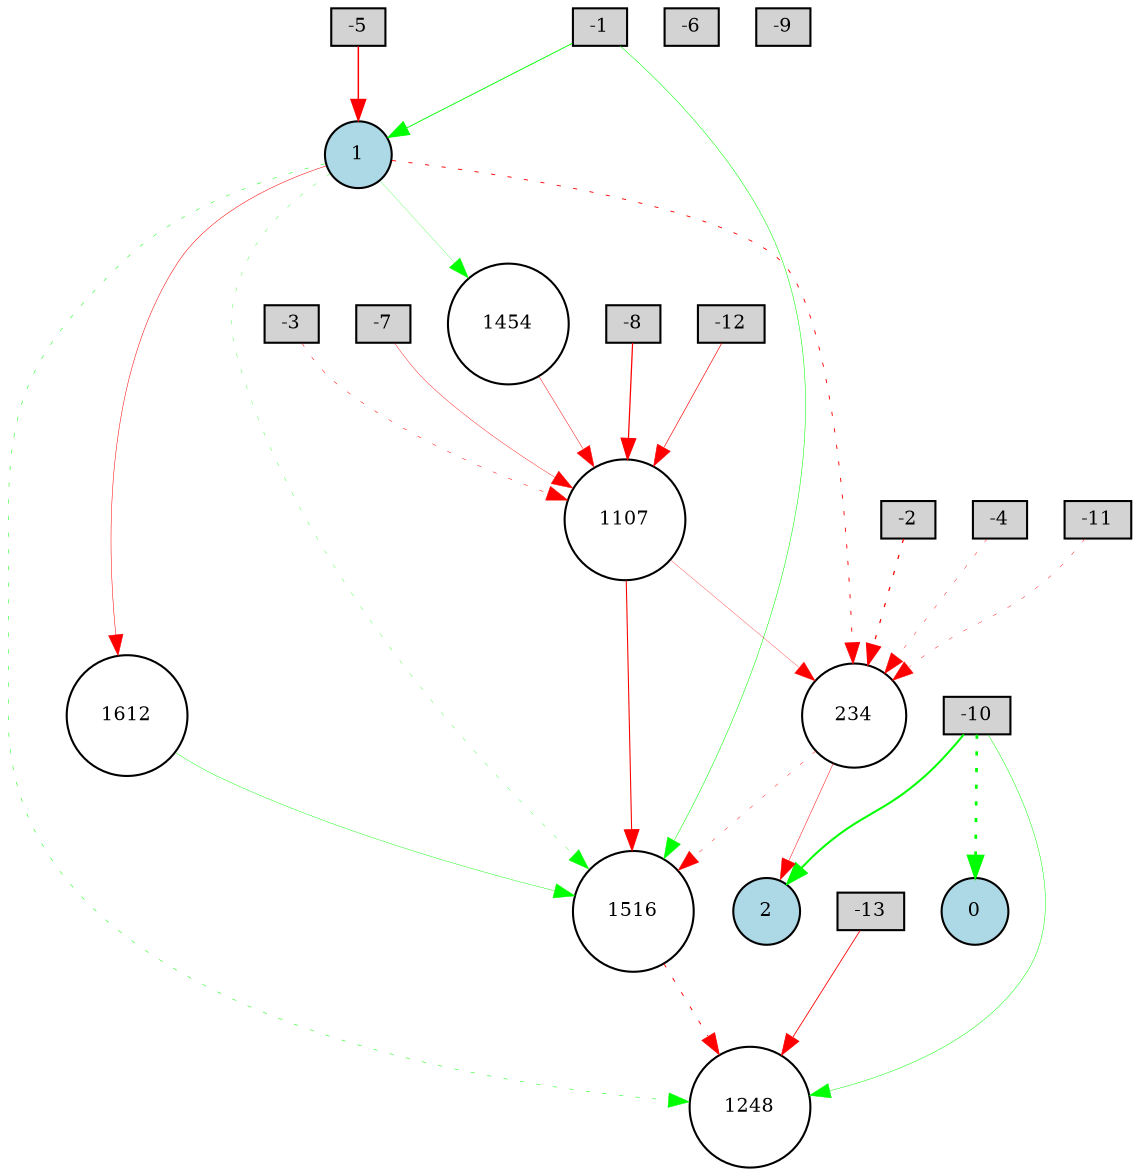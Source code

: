 digraph {
	node [fontsize=9 height=0.2 shape=circle width=0.2]
	-1 [fillcolor=lightgray shape=box style=filled]
	-2 [fillcolor=lightgray shape=box style=filled]
	-3 [fillcolor=lightgray shape=box style=filled]
	-4 [fillcolor=lightgray shape=box style=filled]
	-5 [fillcolor=lightgray shape=box style=filled]
	-6 [fillcolor=lightgray shape=box style=filled]
	-7 [fillcolor=lightgray shape=box style=filled]
	-8 [fillcolor=lightgray shape=box style=filled]
	-9 [fillcolor=lightgray shape=box style=filled]
	-10 [fillcolor=lightgray shape=box style=filled]
	-11 [fillcolor=lightgray shape=box style=filled]
	-12 [fillcolor=lightgray shape=box style=filled]
	-13 [fillcolor=lightgray shape=box style=filled]
	0 [fillcolor=lightblue style=filled]
	1 [fillcolor=lightblue style=filled]
	2 [fillcolor=lightblue style=filled]
	1248 [fillcolor=white style=filled]
	234 [fillcolor=white style=filled]
	1516 [fillcolor=white style=filled]
	1612 [fillcolor=white style=filled]
	1454 [fillcolor=white style=filled]
	1107 [fillcolor=white style=filled]
	-2 -> 234 [color=red penwidth=0.5865224737386405 style=dotted]
	-4 -> 234 [color=red penwidth=0.19568752702310233 style=dotted]
	-11 -> 234 [color=red penwidth=0.2043029550566891 style=dotted]
	234 -> 2 [color=red penwidth=0.22954285940026295 style=solid]
	1 -> 234 [color=red penwidth=0.43479121529881126 style=dotted]
	-10 -> 2 [color=green penwidth=0.9755497258432317 style=solid]
	-3 -> 1107 [color=red penwidth=0.24099717123234438 style=dotted]
	1107 -> 234 [color=red penwidth=0.14702194487747663 style=solid]
	-12 -> 1107 [color=red penwidth=0.3125398472329476 style=solid]
	-10 -> 1248 [color=green penwidth=0.2309825805483635 style=solid]
	-10 -> 0 [color=green penwidth=1.3043296645387334 style=dotted]
	-1 -> 1 [color=green penwidth=0.4353865411718495 style=solid]
	1 -> 1454 [color=green penwidth=0.12342926494319695 style=solid]
	-8 -> 1107 [color=red penwidth=0.6011589981559317 style=solid]
	1 -> 1248 [color=green penwidth=0.24467707531825295 style=dotted]
	1 -> 1516 [color=green penwidth=0.15771689154271185 style=dotted]
	1516 -> 1248 [color=red penwidth=0.4555963896854359 style=dotted]
	-5 -> 1 [color=red penwidth=0.7155590552840227 style=solid]
	234 -> 1516 [color=red penwidth=0.20476421506832387 style=dotted]
	-7 -> 1107 [color=red penwidth=0.1936774663583239 style=solid]
	1107 -> 1516 [color=red penwidth=0.5130430194956708 style=solid]
	1 -> 1612 [color=red penwidth=0.24419708697932452 style=solid]
	1612 -> 1516 [color=green penwidth=0.20665292401990187 style=solid]
	1454 -> 1107 [color=red penwidth=0.22708441161464277 style=solid]
	-1 -> 1516 [color=green penwidth=0.25272606199750725 style=solid]
	-13 -> 1248 [color=red penwidth=0.4142293132650545 style=solid]
}
